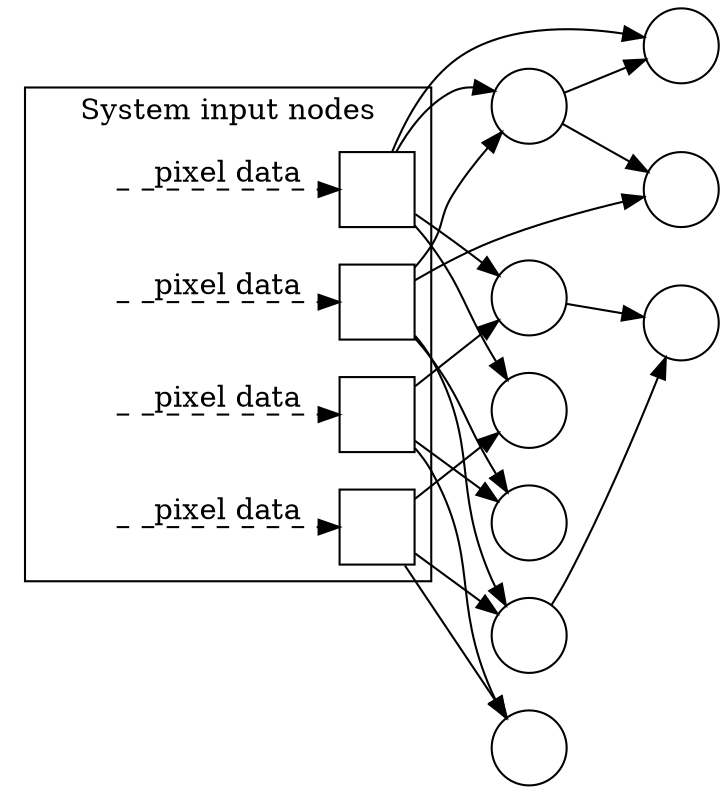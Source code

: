 digraph {
  rankdir = LR

  subgraph cluster_pixels {
    node [label="", shape="square"]
    A
    B
    C
    D

    node [ label = "", style = invis ]
    A0
    B0
    C0
    D0

    edge [ style = dashed, label = "pixel data" ]
    A0 -> A
    B0 -> B
    C0 -> C
    D0 -> D

    label = "System input nodes"
  }

  node [ label = "", shape = circle ]

  { A B } -> AB
  { A C } -> AC
  { A D } -> AD
  { B C } -> BC
  { B D } -> BD
  { C D } -> CD
  { A AB } -> ABA
  { B AB } -> BAB
  { AC BD } -> ACBD
}
